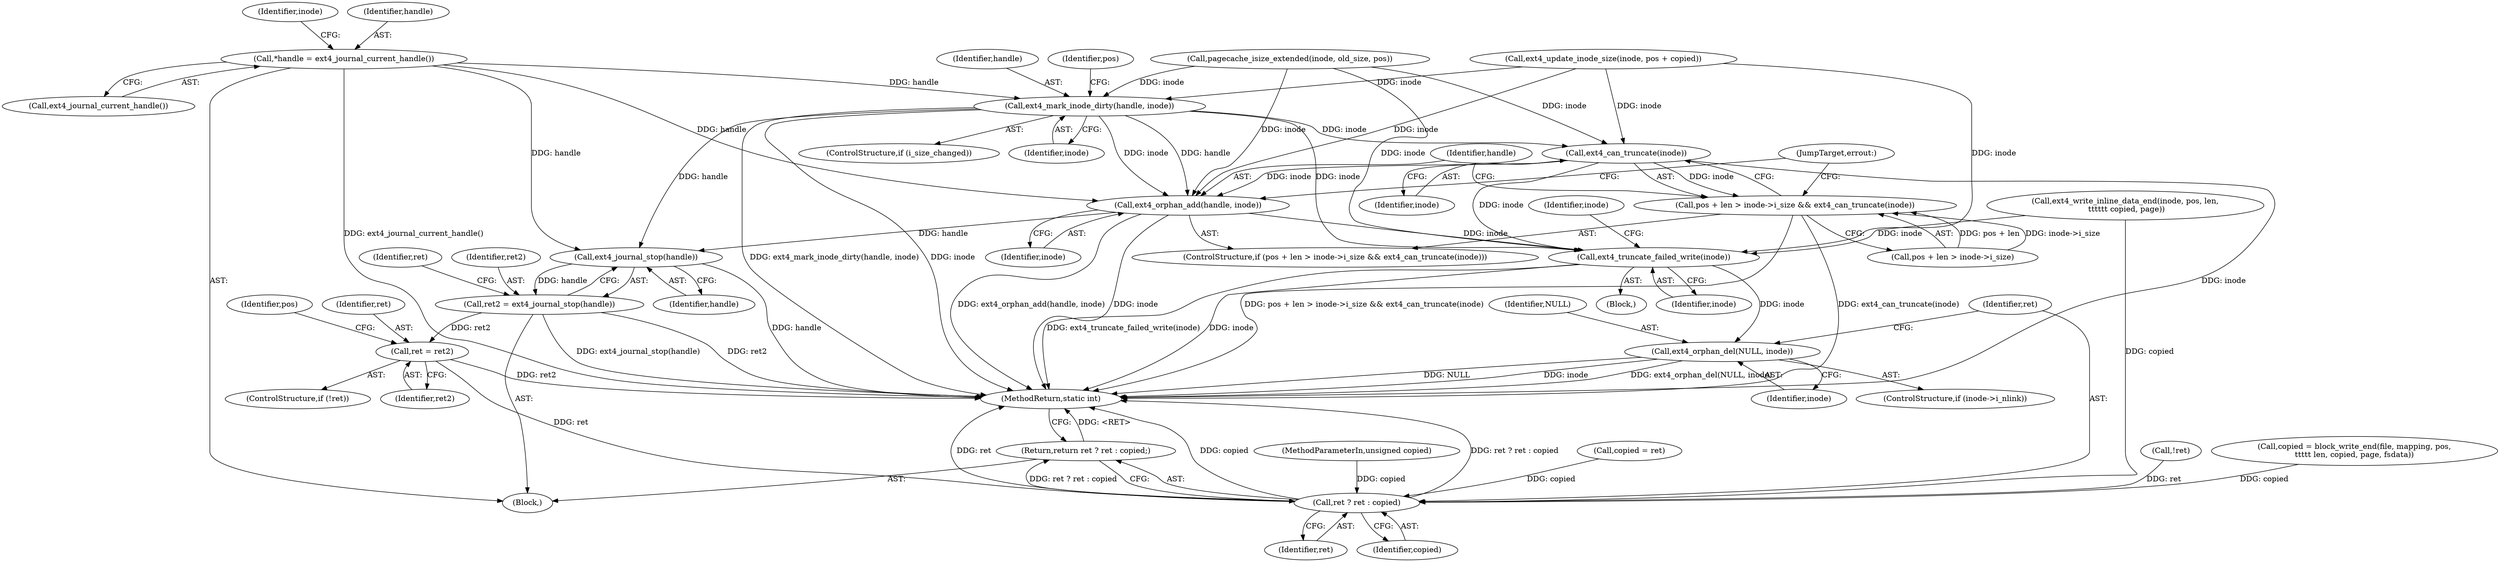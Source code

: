 digraph "0_linux_06bd3c36a733ac27962fea7d6f47168841376824_0@pointer" {
"1000114" [label="(Call,*handle = ext4_journal_current_handle())"];
"1000195" [label="(Call,ext4_mark_inode_dirty(handle, inode))"];
"1000207" [label="(Call,ext4_can_truncate(inode))"];
"1000199" [label="(Call,pos + len > inode->i_size && ext4_can_truncate(inode))"];
"1000209" [label="(Call,ext4_orphan_add(handle, inode))"];
"1000215" [label="(Call,ext4_journal_stop(handle))"];
"1000213" [label="(Call,ret2 = ext4_journal_stop(handle))"];
"1000220" [label="(Call,ret = ret2)"];
"1000242" [label="(Call,ret ? ret : copied)"];
"1000241" [label="(Return,return ret ? ret : copied;)"];
"1000232" [label="(Call,ext4_truncate_failed_write(inode))"];
"1000238" [label="(Call,ext4_orphan_del(NULL, inode))"];
"1000109" [label="(MethodParameterIn,unsigned copied)"];
"1000226" [label="(Identifier,pos)"];
"1000236" [label="(Identifier,inode)"];
"1000222" [label="(Identifier,ret2)"];
"1000116" [label="(Call,ext4_journal_current_handle())"];
"1000208" [label="(Identifier,inode)"];
"1000217" [label="(ControlStructure,if (!ret))"];
"1000176" [label="(Call,ext4_update_inode_size(inode, pos + copied))"];
"1000119" [label="(Identifier,inode)"];
"1000160" [label="(Call,copied = ret)"];
"1000216" [label="(Identifier,handle)"];
"1000231" [label="(Block,)"];
"1000210" [label="(Identifier,handle)"];
"1000233" [label="(Identifier,inode)"];
"1000246" [label="(MethodReturn,static int)"];
"1000244" [label="(Identifier,ret)"];
"1000241" [label="(Return,return ret ? ret : copied;)"];
"1000213" [label="(Call,ret2 = ext4_journal_stop(handle))"];
"1000221" [label="(Identifier,ret)"];
"1000215" [label="(Call,ext4_journal_stop(handle))"];
"1000112" [label="(Block,)"];
"1000114" [label="(Call,*handle = ext4_journal_current_handle())"];
"1000245" [label="(Identifier,copied)"];
"1000243" [label="(Identifier,ret)"];
"1000193" [label="(ControlStructure,if (i_size_changed))"];
"1000212" [label="(JumpTarget,errout:)"];
"1000200" [label="(Call,pos + len > inode->i_size)"];
"1000197" [label="(Identifier,inode)"];
"1000209" [label="(Call,ext4_orphan_add(handle, inode))"];
"1000189" [label="(Call,pagecache_isize_extended(inode, old_size, pos))"];
"1000220" [label="(Call,ret = ret2)"];
"1000207" [label="(Call,ext4_can_truncate(inode))"];
"1000198" [label="(ControlStructure,if (pos + len > inode->i_size && ext4_can_truncate(inode)))"];
"1000195" [label="(Call,ext4_mark_inode_dirty(handle, inode))"];
"1000239" [label="(Identifier,NULL)"];
"1000238" [label="(Call,ext4_orphan_del(NULL, inode))"];
"1000242" [label="(Call,ret ? ret : copied)"];
"1000199" [label="(Call,pos + len > inode->i_size && ext4_can_truncate(inode))"];
"1000196" [label="(Identifier,handle)"];
"1000149" [label="(Call,ext4_write_inline_data_end(inode, pos, len,\n \t\t\t\t\t\t copied, page))"];
"1000232" [label="(Call,ext4_truncate_failed_write(inode))"];
"1000115" [label="(Identifier,handle)"];
"1000234" [label="(ControlStructure,if (inode->i_nlink))"];
"1000240" [label="(Identifier,inode)"];
"1000202" [label="(Identifier,pos)"];
"1000219" [label="(Identifier,ret)"];
"1000218" [label="(Call,!ret)"];
"1000211" [label="(Identifier,inode)"];
"1000214" [label="(Identifier,ret2)"];
"1000164" [label="(Call,copied = block_write_end(file, mapping, pos,\n\t\t\t\t\t len, copied, page, fsdata))"];
"1000114" -> "1000112"  [label="AST: "];
"1000114" -> "1000116"  [label="CFG: "];
"1000115" -> "1000114"  [label="AST: "];
"1000116" -> "1000114"  [label="AST: "];
"1000119" -> "1000114"  [label="CFG: "];
"1000114" -> "1000246"  [label="DDG: ext4_journal_current_handle()"];
"1000114" -> "1000195"  [label="DDG: handle"];
"1000114" -> "1000209"  [label="DDG: handle"];
"1000114" -> "1000215"  [label="DDG: handle"];
"1000195" -> "1000193"  [label="AST: "];
"1000195" -> "1000197"  [label="CFG: "];
"1000196" -> "1000195"  [label="AST: "];
"1000197" -> "1000195"  [label="AST: "];
"1000202" -> "1000195"  [label="CFG: "];
"1000195" -> "1000246"  [label="DDG: ext4_mark_inode_dirty(handle, inode)"];
"1000195" -> "1000246"  [label="DDG: inode"];
"1000189" -> "1000195"  [label="DDG: inode"];
"1000176" -> "1000195"  [label="DDG: inode"];
"1000195" -> "1000207"  [label="DDG: inode"];
"1000195" -> "1000209"  [label="DDG: handle"];
"1000195" -> "1000209"  [label="DDG: inode"];
"1000195" -> "1000215"  [label="DDG: handle"];
"1000195" -> "1000232"  [label="DDG: inode"];
"1000207" -> "1000199"  [label="AST: "];
"1000207" -> "1000208"  [label="CFG: "];
"1000208" -> "1000207"  [label="AST: "];
"1000199" -> "1000207"  [label="CFG: "];
"1000207" -> "1000246"  [label="DDG: inode"];
"1000207" -> "1000199"  [label="DDG: inode"];
"1000189" -> "1000207"  [label="DDG: inode"];
"1000176" -> "1000207"  [label="DDG: inode"];
"1000207" -> "1000209"  [label="DDG: inode"];
"1000207" -> "1000232"  [label="DDG: inode"];
"1000199" -> "1000198"  [label="AST: "];
"1000199" -> "1000200"  [label="CFG: "];
"1000200" -> "1000199"  [label="AST: "];
"1000210" -> "1000199"  [label="CFG: "];
"1000212" -> "1000199"  [label="CFG: "];
"1000199" -> "1000246"  [label="DDG: ext4_can_truncate(inode)"];
"1000199" -> "1000246"  [label="DDG: pos + len > inode->i_size && ext4_can_truncate(inode)"];
"1000200" -> "1000199"  [label="DDG: pos + len"];
"1000200" -> "1000199"  [label="DDG: inode->i_size"];
"1000209" -> "1000198"  [label="AST: "];
"1000209" -> "1000211"  [label="CFG: "];
"1000210" -> "1000209"  [label="AST: "];
"1000211" -> "1000209"  [label="AST: "];
"1000212" -> "1000209"  [label="CFG: "];
"1000209" -> "1000246"  [label="DDG: ext4_orphan_add(handle, inode)"];
"1000209" -> "1000246"  [label="DDG: inode"];
"1000189" -> "1000209"  [label="DDG: inode"];
"1000176" -> "1000209"  [label="DDG: inode"];
"1000209" -> "1000215"  [label="DDG: handle"];
"1000209" -> "1000232"  [label="DDG: inode"];
"1000215" -> "1000213"  [label="AST: "];
"1000215" -> "1000216"  [label="CFG: "];
"1000216" -> "1000215"  [label="AST: "];
"1000213" -> "1000215"  [label="CFG: "];
"1000215" -> "1000246"  [label="DDG: handle"];
"1000215" -> "1000213"  [label="DDG: handle"];
"1000213" -> "1000112"  [label="AST: "];
"1000214" -> "1000213"  [label="AST: "];
"1000219" -> "1000213"  [label="CFG: "];
"1000213" -> "1000246"  [label="DDG: ret2"];
"1000213" -> "1000246"  [label="DDG: ext4_journal_stop(handle)"];
"1000213" -> "1000220"  [label="DDG: ret2"];
"1000220" -> "1000217"  [label="AST: "];
"1000220" -> "1000222"  [label="CFG: "];
"1000221" -> "1000220"  [label="AST: "];
"1000222" -> "1000220"  [label="AST: "];
"1000226" -> "1000220"  [label="CFG: "];
"1000220" -> "1000246"  [label="DDG: ret2"];
"1000220" -> "1000242"  [label="DDG: ret"];
"1000242" -> "1000241"  [label="AST: "];
"1000242" -> "1000244"  [label="CFG: "];
"1000242" -> "1000245"  [label="CFG: "];
"1000243" -> "1000242"  [label="AST: "];
"1000244" -> "1000242"  [label="AST: "];
"1000245" -> "1000242"  [label="AST: "];
"1000241" -> "1000242"  [label="CFG: "];
"1000242" -> "1000246"  [label="DDG: copied"];
"1000242" -> "1000246"  [label="DDG: ret ? ret : copied"];
"1000242" -> "1000246"  [label="DDG: ret"];
"1000242" -> "1000241"  [label="DDG: ret ? ret : copied"];
"1000218" -> "1000242"  [label="DDG: ret"];
"1000149" -> "1000242"  [label="DDG: copied"];
"1000109" -> "1000242"  [label="DDG: copied"];
"1000160" -> "1000242"  [label="DDG: copied"];
"1000164" -> "1000242"  [label="DDG: copied"];
"1000241" -> "1000112"  [label="AST: "];
"1000246" -> "1000241"  [label="CFG: "];
"1000241" -> "1000246"  [label="DDG: <RET>"];
"1000232" -> "1000231"  [label="AST: "];
"1000232" -> "1000233"  [label="CFG: "];
"1000233" -> "1000232"  [label="AST: "];
"1000236" -> "1000232"  [label="CFG: "];
"1000232" -> "1000246"  [label="DDG: inode"];
"1000232" -> "1000246"  [label="DDG: ext4_truncate_failed_write(inode)"];
"1000189" -> "1000232"  [label="DDG: inode"];
"1000176" -> "1000232"  [label="DDG: inode"];
"1000149" -> "1000232"  [label="DDG: inode"];
"1000232" -> "1000238"  [label="DDG: inode"];
"1000238" -> "1000234"  [label="AST: "];
"1000238" -> "1000240"  [label="CFG: "];
"1000239" -> "1000238"  [label="AST: "];
"1000240" -> "1000238"  [label="AST: "];
"1000243" -> "1000238"  [label="CFG: "];
"1000238" -> "1000246"  [label="DDG: NULL"];
"1000238" -> "1000246"  [label="DDG: inode"];
"1000238" -> "1000246"  [label="DDG: ext4_orphan_del(NULL, inode)"];
}
